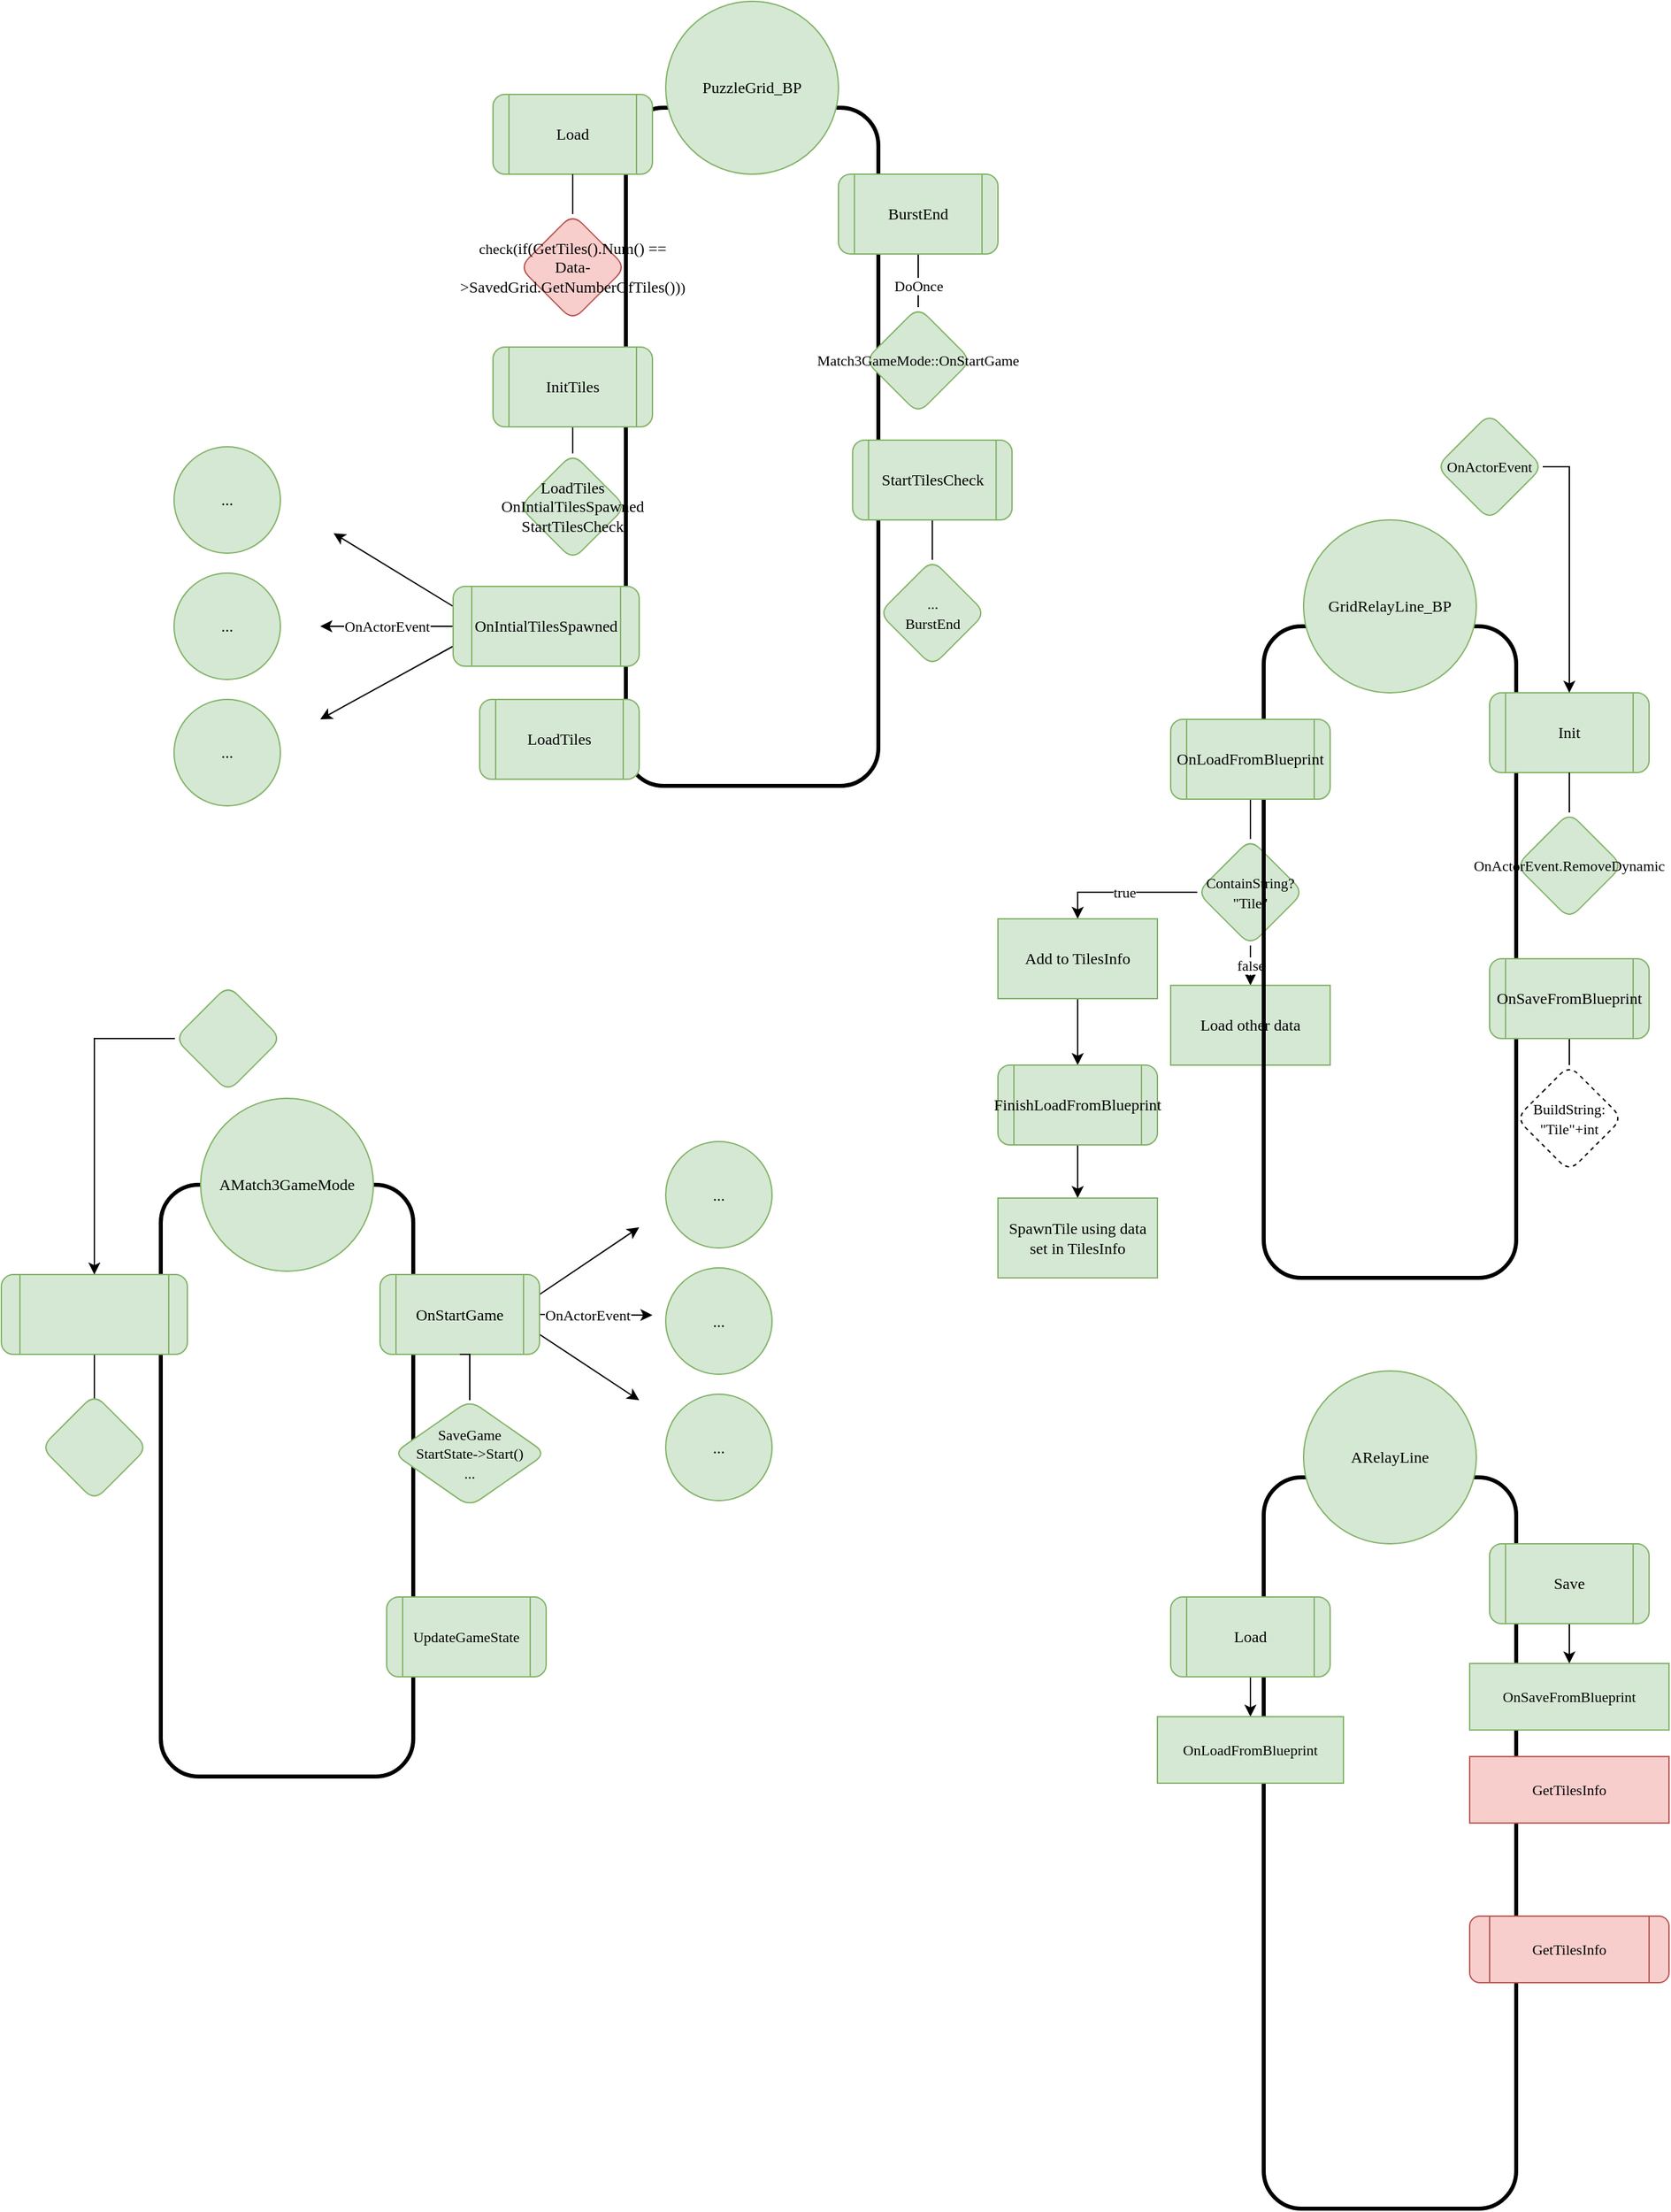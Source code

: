 <mxfile version="16.2.7" type="device"><diagram id="4u5bkuqh8i6XdxuR7M9z" name="Page-1"><mxGraphModel dx="2222" dy="1877" grid="1" gridSize="10" guides="1" tooltips="1" connect="1" arrows="1" fold="1" page="1" pageScale="1" pageWidth="850" pageHeight="1100" math="0" shadow="0"><root><mxCell id="0"/><mxCell id="1" parent="0"/><mxCell id="plS5oKs2EBD5TXASeQsz-4" value="" style="rounded=1;whiteSpace=wrap;html=1;fillColor=none;strokeWidth=3;fontFamily=SF Mono;" parent="1" vertex="1"><mxGeometry x="-660" y="-220" width="190" height="510" as="geometry"/></mxCell><mxCell id="plS5oKs2EBD5TXASeQsz-6" style="edgeStyle=none;rounded=1;orthogonalLoop=1;jettySize=auto;html=1;exitX=0.5;exitY=1;exitDx=0;exitDy=0;endArrow=none;endFill=0;entryX=0.5;entryY=0;entryDx=0;entryDy=0;fontFamily=SF Mono;" parent="1" source="plS5oKs2EBD5TXASeQsz-7" target="plS5oKs2EBD5TXASeQsz-22" edge="1"><mxGeometry relative="1" as="geometry"><mxPoint x="-440" y="-70" as="targetPoint"/></mxGeometry></mxCell><mxCell id="sbsRxTnk66kGfVWNklD2-2" value="DoOnce" style="edgeLabel;html=1;align=center;verticalAlign=middle;resizable=0;points=[];fontFamily=SF Mono;" parent="plS5oKs2EBD5TXASeQsz-6" vertex="1" connectable="0"><mxGeometry x="0.2" relative="1" as="geometry"><mxPoint as="offset"/></mxGeometry></mxCell><mxCell id="plS5oKs2EBD5TXASeQsz-7" value="BurstEnd" style="shape=process;whiteSpace=wrap;html=1;backgroundOutline=1;fillColor=#d5e8d4;strokeColor=#82b366;rounded=1;fontFamily=SF Mono;" parent="1" vertex="1"><mxGeometry x="-500" y="-170" width="120" height="60" as="geometry"/></mxCell><mxCell id="plS5oKs2EBD5TXASeQsz-12" value="PuzzleGrid_BP" style="ellipse;whiteSpace=wrap;html=1;aspect=fixed;fillColor=#d5e8d4;strokeColor=#82b366;rounded=1;fontFamily=SF Mono;" parent="1" vertex="1"><mxGeometry x="-630" y="-300" width="130" height="130" as="geometry"/></mxCell><mxCell id="plS5oKs2EBD5TXASeQsz-22" value="&lt;span style=&quot;font-size: 11px&quot;&gt;Match3GameMode::OnStartGame&lt;br&gt;&lt;/span&gt;" style="rhombus;whiteSpace=wrap;html=1;fillColor=#d5e8d4;strokeColor=#82b366;rounded=1;labelBackgroundColor=none;fontFamily=SF Mono;" parent="1" vertex="1"><mxGeometry x="-480" y="-70" width="80" height="80" as="geometry"/></mxCell><mxCell id="sbsRxTnk66kGfVWNklD2-5" style="edgeStyle=orthogonalEdgeStyle;rounded=0;orthogonalLoop=1;jettySize=auto;html=1;exitX=0.5;exitY=1;exitDx=0;exitDy=0;entryX=0.5;entryY=0;entryDx=0;entryDy=0;fontFamily=SF Mono;endArrow=none;endFill=0;" parent="1" source="sbsRxTnk66kGfVWNklD2-3" target="sbsRxTnk66kGfVWNklD2-4" edge="1"><mxGeometry relative="1" as="geometry"/></mxCell><mxCell id="sbsRxTnk66kGfVWNklD2-3" value="InitTiles" style="shape=process;whiteSpace=wrap;html=1;backgroundOutline=1;fillColor=#d5e8d4;strokeColor=#82b366;rounded=1;fontFamily=SF Mono;" parent="1" vertex="1"><mxGeometry x="-760" y="-40" width="120" height="60" as="geometry"/></mxCell><mxCell id="sbsRxTnk66kGfVWNklD2-4" value="LoadTiles&lt;br&gt;OnIntialTilesSpawned&lt;span&gt;&lt;br&gt;StartTilesCheck&lt;br&gt;&lt;/span&gt;" style="rhombus;whiteSpace=wrap;html=1;fillColor=#d5e8d4;strokeColor=#82b366;rounded=1;labelBackgroundColor=none;fontFamily=SF Mono;" parent="1" vertex="1"><mxGeometry x="-740" y="40" width="80" height="80" as="geometry"/></mxCell><mxCell id="sbsRxTnk66kGfVWNklD2-17" style="edgeStyle=none;shape=connector;rounded=0;orthogonalLoop=1;jettySize=auto;html=1;exitX=0;exitY=0.25;exitDx=0;exitDy=0;labelBackgroundColor=default;fontFamily=SF Mono;fontSize=11;fontColor=default;endArrow=classic;endFill=1;strokeColor=default;" parent="1" source="sbsRxTnk66kGfVWNklD2-6" edge="1"><mxGeometry relative="1" as="geometry"><mxPoint x="-880" y="100" as="targetPoint"/></mxGeometry></mxCell><mxCell id="sbsRxTnk66kGfVWNklD2-18" value="OnActorEvent" style="edgeStyle=none;shape=connector;rounded=0;orthogonalLoop=1;jettySize=auto;html=1;exitX=0;exitY=0.5;exitDx=0;exitDy=0;labelBackgroundColor=default;fontFamily=SF Mono;fontSize=11;fontColor=default;endArrow=classic;endFill=1;strokeColor=default;" parent="1" source="sbsRxTnk66kGfVWNklD2-6" edge="1"><mxGeometry relative="1" as="geometry"><mxPoint x="-890" y="170" as="targetPoint"/></mxGeometry></mxCell><mxCell id="sbsRxTnk66kGfVWNklD2-19" style="edgeStyle=none;shape=connector;rounded=0;orthogonalLoop=1;jettySize=auto;html=1;exitX=0;exitY=0.75;exitDx=0;exitDy=0;labelBackgroundColor=default;fontFamily=SF Mono;fontSize=11;fontColor=default;endArrow=classic;endFill=1;strokeColor=default;" parent="1" source="sbsRxTnk66kGfVWNklD2-6" edge="1"><mxGeometry relative="1" as="geometry"><mxPoint x="-890" y="240" as="targetPoint"/></mxGeometry></mxCell><mxCell id="sbsRxTnk66kGfVWNklD2-6" value="OnIntialTilesSpawned" style="shape=process;whiteSpace=wrap;html=1;backgroundOutline=1;fillColor=#d5e8d4;strokeColor=#82b366;rounded=1;fontFamily=SF Mono;" parent="1" vertex="1"><mxGeometry x="-790" y="140" width="140" height="60" as="geometry"/></mxCell><mxCell id="sbsRxTnk66kGfVWNklD2-20" value="..." style="ellipse;whiteSpace=wrap;html=1;aspect=fixed;fillColor=#d5e8d4;strokeColor=#82b366;rounded=1;fontFamily=SF Mono;" parent="1" vertex="1"><mxGeometry x="-1000" y="35" width="80" height="80" as="geometry"/></mxCell><mxCell id="sbsRxTnk66kGfVWNklD2-21" value="..." style="ellipse;whiteSpace=wrap;html=1;aspect=fixed;fillColor=#d5e8d4;strokeColor=#82b366;rounded=1;fontFamily=SF Mono;" parent="1" vertex="1"><mxGeometry x="-1000" y="130" width="80" height="80" as="geometry"/></mxCell><mxCell id="sbsRxTnk66kGfVWNklD2-22" value="..." style="ellipse;whiteSpace=wrap;html=1;aspect=fixed;fillColor=#d5e8d4;strokeColor=#82b366;rounded=1;fontFamily=SF Mono;" parent="1" vertex="1"><mxGeometry x="-1000" y="225" width="80" height="80" as="geometry"/></mxCell><mxCell id="sbsRxTnk66kGfVWNklD2-35" style="edgeStyle=orthogonalEdgeStyle;shape=connector;rounded=0;orthogonalLoop=1;jettySize=auto;html=1;exitX=0.5;exitY=1;exitDx=0;exitDy=0;entryX=0.5;entryY=0;entryDx=0;entryDy=0;labelBackgroundColor=default;fontFamily=SF Mono;fontSize=11;fontColor=default;endArrow=none;endFill=0;strokeColor=default;strokeWidth=1;" parent="1" source="sbsRxTnk66kGfVWNklD2-32" target="sbsRxTnk66kGfVWNklD2-33" edge="1"><mxGeometry relative="1" as="geometry"/></mxCell><mxCell id="sbsRxTnk66kGfVWNklD2-32" value="StartTilesCheck" style="shape=process;whiteSpace=wrap;html=1;backgroundOutline=1;fillColor=#d5e8d4;strokeColor=#82b366;rounded=1;fontFamily=SF Mono;" parent="1" vertex="1"><mxGeometry x="-489.37" y="30" width="120" height="60" as="geometry"/></mxCell><mxCell id="sbsRxTnk66kGfVWNklD2-33" value="&lt;span style=&quot;font-size: 11px&quot;&gt;...&lt;br&gt;BurstEnd&lt;br&gt;&lt;/span&gt;" style="rhombus;whiteSpace=wrap;html=1;fillColor=#d5e8d4;strokeColor=#82b366;rounded=1;labelBackgroundColor=none;fontFamily=SF Mono;" parent="1" vertex="1"><mxGeometry x="-469.37" y="120" width="80" height="80" as="geometry"/></mxCell><mxCell id="sbsRxTnk66kGfVWNklD2-36" value="LoadTiles" style="shape=process;whiteSpace=wrap;html=1;backgroundOutline=1;fillColor=#d5e8d4;strokeColor=#82b366;rounded=1;fontFamily=SF Mono;" parent="1" vertex="1"><mxGeometry x="-770" y="225" width="120" height="60" as="geometry"/></mxCell><mxCell id="PpKmrXKblxtawLF01E2E-1" value="Load" style="shape=process;whiteSpace=wrap;html=1;backgroundOutline=1;fillColor=#d5e8d4;strokeColor=#82b366;rounded=1;fontFamily=SF Mono;" parent="1" vertex="1"><mxGeometry x="-760" y="-230" width="120" height="60" as="geometry"/></mxCell><mxCell id="1tW_4isM74G8-kD3DywX-13" value="true" style="edgeStyle=orthogonalEdgeStyle;rounded=0;orthogonalLoop=1;jettySize=auto;html=1;exitX=0;exitY=0.5;exitDx=0;exitDy=0;entryX=0.5;entryY=0;entryDx=0;entryDy=0;endArrow=classic;endFill=1;fontFamily=SF Mono;" parent="1" source="1tW_4isM74G8-kD3DywX-7" target="1tW_4isM74G8-kD3DywX-10" edge="1"><mxGeometry relative="1" as="geometry"/></mxCell><mxCell id="1tW_4isM74G8-kD3DywX-17" value="false" style="edgeStyle=orthogonalEdgeStyle;rounded=0;orthogonalLoop=1;jettySize=auto;html=1;exitX=0.5;exitY=1;exitDx=0;exitDy=0;entryX=0.5;entryY=0;entryDx=0;entryDy=0;endArrow=classic;endFill=1;fontFamily=SF Mono;" parent="1" source="1tW_4isM74G8-kD3DywX-7" target="1tW_4isM74G8-kD3DywX-16" edge="1"><mxGeometry relative="1" as="geometry"/></mxCell><mxCell id="1tW_4isM74G8-kD3DywX-7" value="&lt;span style=&quot;font-size: 11px&quot;&gt;ContainString?&lt;br&gt;&quot;Tile&quot;&lt;br&gt;&lt;/span&gt;" style="rhombus;whiteSpace=wrap;html=1;fillColor=#d5e8d4;strokeColor=#82b366;rounded=1;labelBackgroundColor=none;fontFamily=SF Mono;" parent="1" vertex="1"><mxGeometry x="-230" y="330" width="80" height="80" as="geometry"/></mxCell><mxCell id="1tW_4isM74G8-kD3DywX-8" style="edgeStyle=orthogonalEdgeStyle;rounded=0;orthogonalLoop=1;jettySize=auto;html=1;exitX=0.5;exitY=1;exitDx=0;exitDy=0;entryX=0.5;entryY=0;entryDx=0;entryDy=0;endArrow=none;endFill=0;fontFamily=SF Mono;" parent="1" source="1tW_4isM74G8-kD3DywX-2" target="1tW_4isM74G8-kD3DywX-7" edge="1"><mxGeometry relative="1" as="geometry"/></mxCell><mxCell id="1tW_4isM74G8-kD3DywX-9" value="" style="group;fontFamily=SF Mono;" parent="1" vertex="1" connectable="0"><mxGeometry x="-1130" y="440" width="580" height="595" as="geometry"/></mxCell><mxCell id="plS5oKs2EBD5TXASeQsz-1" value="" style="rounded=1;whiteSpace=wrap;html=1;fillColor=none;strokeWidth=3;fontFamily=SF Mono;" parent="1tW_4isM74G8-kD3DywX-9" vertex="1"><mxGeometry x="120" y="150" width="190" height="445" as="geometry"/></mxCell><mxCell id="sbsRxTnk66kGfVWNklD2-10" style="rounded=0;orthogonalLoop=1;jettySize=auto;html=1;exitX=1;exitY=0.5;exitDx=0;exitDy=0;fontFamily=SF Mono;endArrow=classic;endFill=1;" parent="1tW_4isM74G8-kD3DywX-9" source="plS5oKs2EBD5TXASeQsz-11" edge="1"><mxGeometry relative="1" as="geometry"><mxPoint x="490" y="248" as="targetPoint"/></mxGeometry></mxCell><mxCell id="sbsRxTnk66kGfVWNklD2-16" value="OnActorEvent" style="edgeLabel;html=1;align=center;verticalAlign=middle;resizable=0;points=[];fontSize=11;fontFamily=SF Mono;fontColor=default;" parent="sbsRxTnk66kGfVWNklD2-10" vertex="1" connectable="0"><mxGeometry x="-0.076" y="-3" relative="1" as="geometry"><mxPoint x="-4" y="-3" as="offset"/></mxGeometry></mxCell><mxCell id="sbsRxTnk66kGfVWNklD2-11" style="edgeStyle=none;shape=connector;rounded=0;orthogonalLoop=1;jettySize=auto;html=1;exitX=1;exitY=0.25;exitDx=0;exitDy=0;labelBackgroundColor=default;fontFamily=SF Mono;fontSize=11;fontColor=default;endArrow=classic;endFill=1;strokeColor=default;" parent="1tW_4isM74G8-kD3DywX-9" source="plS5oKs2EBD5TXASeQsz-11" edge="1"><mxGeometry relative="1" as="geometry"><mxPoint x="480" y="182" as="targetPoint"/></mxGeometry></mxCell><mxCell id="sbsRxTnk66kGfVWNklD2-12" style="edgeStyle=none;shape=connector;rounded=0;orthogonalLoop=1;jettySize=auto;html=1;exitX=1;exitY=0.75;exitDx=0;exitDy=0;labelBackgroundColor=default;fontFamily=SF Mono;fontSize=11;fontColor=default;endArrow=classic;endFill=1;strokeColor=default;" parent="1tW_4isM74G8-kD3DywX-9" source="plS5oKs2EBD5TXASeQsz-11" edge="1"><mxGeometry relative="1" as="geometry"><mxPoint x="480" y="312" as="targetPoint"/></mxGeometry></mxCell><mxCell id="plS5oKs2EBD5TXASeQsz-2" value="&lt;span style=&quot;font-size: 11px&quot;&gt;SaveGame&lt;br&gt;StartState-&amp;gt;Start()&lt;br&gt;...&lt;br&gt;&lt;/span&gt;" style="rhombus;whiteSpace=wrap;html=1;fillColor=#d5e8d4;strokeColor=#82b366;rounded=1;labelBackgroundColor=none;fontFamily=SF Mono;" parent="1tW_4isM74G8-kD3DywX-9" vertex="1"><mxGeometry x="295" y="312" width="115" height="80" as="geometry"/></mxCell><mxCell id="plS5oKs2EBD5TXASeQsz-5" value="AMatch3GameMode" style="ellipse;whiteSpace=wrap;html=1;aspect=fixed;fillColor=#d5e8d4;strokeColor=#82b366;rounded=1;fontFamily=SF Mono;" parent="1tW_4isM74G8-kD3DywX-9" vertex="1"><mxGeometry x="150" y="85" width="130" height="130" as="geometry"/></mxCell><mxCell id="plS5oKs2EBD5TXASeQsz-9" value="&lt;span style=&quot;font-size: 11px;&quot;&gt;UpdateGameState&lt;/span&gt;" style="shape=process;whiteSpace=wrap;html=1;backgroundOutline=1;fillColor=#d5e8d4;strokeColor=#82b366;labelBackgroundColor=none;rounded=1;fontFamily=SF Mono;" parent="1tW_4isM74G8-kD3DywX-9" vertex="1"><mxGeometry x="290" y="460" width="120" height="60" as="geometry"/></mxCell><mxCell id="plS5oKs2EBD5TXASeQsz-11" value="OnStartGame" style="shape=process;whiteSpace=wrap;html=1;backgroundOutline=1;fillColor=#d5e8d4;strokeColor=#82b366;rounded=1;fontFamily=SF Mono;" parent="1tW_4isM74G8-kD3DywX-9" vertex="1"><mxGeometry x="285" y="217.5" width="120" height="60" as="geometry"/></mxCell><mxCell id="plS5oKs2EBD5TXASeQsz-19" value="&lt;span style=&quot;font-size: 11px&quot;&gt;&lt;br&gt;&lt;/span&gt;" style="rhombus;whiteSpace=wrap;html=1;fillColor=#d5e8d4;strokeColor=#82b366;rounded=1;labelBackgroundColor=none;fontFamily=SF Mono;" parent="1tW_4isM74G8-kD3DywX-9" vertex="1"><mxGeometry x="130.63" width="80" height="80" as="geometry"/></mxCell><mxCell id="plS5oKs2EBD5TXASeQsz-10" style="edgeStyle=orthogonalEdgeStyle;rounded=0;orthogonalLoop=1;jettySize=auto;html=1;exitX=0.5;exitY=1;exitDx=0;exitDy=0;endArrow=none;endFill=0;entryX=0.5;entryY=0;entryDx=0;entryDy=0;fontFamily=SF Mono;" parent="1tW_4isM74G8-kD3DywX-9" source="plS5oKs2EBD5TXASeQsz-11" target="plS5oKs2EBD5TXASeQsz-2" edge="1"><mxGeometry relative="1" as="geometry"><mxPoint x="-190" y="842" as="targetPoint"/></mxGeometry></mxCell><mxCell id="plS5oKs2EBD5TXASeQsz-20" style="edgeStyle=orthogonalEdgeStyle;rounded=0;orthogonalLoop=1;jettySize=auto;html=1;exitX=0.5;exitY=1;exitDx=0;exitDy=0;endArrow=none;endFill=0;fontFamily=SF Mono;" parent="1tW_4isM74G8-kD3DywX-9" source="plS5oKs2EBD5TXASeQsz-21" edge="1"><mxGeometry relative="1" as="geometry"><mxPoint x="70" y="312" as="targetPoint"/></mxGeometry></mxCell><mxCell id="plS5oKs2EBD5TXASeQsz-21" value="" style="shape=process;whiteSpace=wrap;html=1;backgroundOutline=1;fillColor=#d5e8d4;strokeColor=#82b366;labelBackgroundColor=none;rounded=1;fontFamily=SF Mono;" parent="1tW_4isM74G8-kD3DywX-9" vertex="1"><mxGeometry y="217.5" width="140" height="60" as="geometry"/></mxCell><mxCell id="plS5oKs2EBD5TXASeQsz-24" value="&lt;span&gt;&lt;br&gt;&lt;/span&gt;" style="rhombus;whiteSpace=wrap;html=1;fillColor=#d5e8d4;strokeColor=#82b366;rounded=1;labelBackgroundColor=none;fontFamily=SF Mono;" parent="1tW_4isM74G8-kD3DywX-9" vertex="1"><mxGeometry x="30" y="307.5" width="80" height="80" as="geometry"/></mxCell><mxCell id="sbsRxTnk66kGfVWNklD2-13" value="..." style="ellipse;whiteSpace=wrap;html=1;aspect=fixed;fillColor=#d5e8d4;strokeColor=#82b366;rounded=1;fontFamily=SF Mono;" parent="1tW_4isM74G8-kD3DywX-9" vertex="1"><mxGeometry x="500" y="117.5" width="80" height="80" as="geometry"/></mxCell><mxCell id="sbsRxTnk66kGfVWNklD2-14" value="..." style="ellipse;whiteSpace=wrap;html=1;aspect=fixed;fillColor=#d5e8d4;strokeColor=#82b366;rounded=1;fontFamily=SF Mono;" parent="1tW_4isM74G8-kD3DywX-9" vertex="1"><mxGeometry x="500" y="212.5" width="80" height="80" as="geometry"/></mxCell><mxCell id="sbsRxTnk66kGfVWNklD2-15" value="..." style="ellipse;whiteSpace=wrap;html=1;aspect=fixed;fillColor=#d5e8d4;strokeColor=#82b366;rounded=1;fontFamily=SF Mono;" parent="1tW_4isM74G8-kD3DywX-9" vertex="1"><mxGeometry x="500" y="307.5" width="80" height="80" as="geometry"/></mxCell><mxCell id="plS5oKs2EBD5TXASeQsz-18" style="edgeStyle=orthogonalEdgeStyle;rounded=0;orthogonalLoop=1;jettySize=auto;html=1;exitX=0;exitY=0.5;exitDx=0;exitDy=0;entryX=0.5;entryY=0;entryDx=0;entryDy=0;fontFamily=SF Mono;" parent="1tW_4isM74G8-kD3DywX-9" source="plS5oKs2EBD5TXASeQsz-19" target="plS5oKs2EBD5TXASeQsz-21" edge="1"><mxGeometry relative="1" as="geometry"/></mxCell><mxCell id="1tW_4isM74G8-kD3DywX-14" style="edgeStyle=orthogonalEdgeStyle;rounded=0;orthogonalLoop=1;jettySize=auto;html=1;exitX=0.5;exitY=1;exitDx=0;exitDy=0;entryX=0.5;entryY=0;entryDx=0;entryDy=0;endArrow=classic;endFill=1;fontFamily=SF Mono;startArrow=none;" parent="1" source="1tW_4isM74G8-kD3DywX-10" target="1tW_4isM74G8-kD3DywX-11" edge="1"><mxGeometry relative="1" as="geometry"><mxPoint x="-320" y="540" as="sourcePoint"/></mxGeometry></mxCell><mxCell id="1tW_4isM74G8-kD3DywX-10" value="Add to TilesInfo" style="rounded=0;whiteSpace=wrap;html=1;fillColor=#d5e8d4;strokeColor=#82b366;fontFamily=SF Mono;" parent="1" vertex="1"><mxGeometry x="-380" y="390" width="120" height="60" as="geometry"/></mxCell><mxCell id="1tW_4isM74G8-kD3DywX-15" style="edgeStyle=orthogonalEdgeStyle;rounded=0;orthogonalLoop=1;jettySize=auto;html=1;exitX=0.5;exitY=1;exitDx=0;exitDy=0;entryX=0.5;entryY=0;entryDx=0;entryDy=0;endArrow=classic;endFill=1;fontFamily=SF Mono;" parent="1" source="1tW_4isM74G8-kD3DywX-11" target="1tW_4isM74G8-kD3DywX-12" edge="1"><mxGeometry relative="1" as="geometry"/></mxCell><mxCell id="1tW_4isM74G8-kD3DywX-11" value="FinishLoadFromBlueprint" style="shape=process;whiteSpace=wrap;html=1;backgroundOutline=1;fillColor=#d5e8d4;strokeColor=#82b366;rounded=1;fontFamily=SF Mono;" parent="1" vertex="1"><mxGeometry x="-380" y="500" width="120" height="60" as="geometry"/></mxCell><mxCell id="1tW_4isM74G8-kD3DywX-12" value="SpawnTile using data set in TilesInfo" style="rounded=0;whiteSpace=wrap;html=1;fillColor=#d5e8d4;strokeColor=#82b366;fontFamily=SF Mono;" parent="1" vertex="1"><mxGeometry x="-380" y="600" width="120" height="60" as="geometry"/></mxCell><mxCell id="1tW_4isM74G8-kD3DywX-16" value="Load other data" style="rounded=0;whiteSpace=wrap;html=1;fillColor=#d5e8d4;strokeColor=#82b366;fontFamily=SF Mono;" parent="1" vertex="1"><mxGeometry x="-250" y="440" width="120" height="60" as="geometry"/></mxCell><mxCell id="1tW_4isM74G8-kD3DywX-25" value="&lt;span style=&quot;color: rgb(5 , 2 , 2) ; font-size: 11px&quot;&gt;check(&lt;/span&gt;&lt;span style=&quot;color: rgb(5 , 2 , 2)&quot;&gt;if&lt;/span&gt;&lt;span style=&quot;color: rgb(5 , 2 , 2)&quot;&gt;(GetTiles().Num() == Data-&amp;gt;SavedGrid.GetNumberOfTiles())&lt;/span&gt;&lt;span style=&quot;color: rgb(5 , 2 , 2) ; font-size: 11px&quot;&gt;)&lt;/span&gt;&lt;span style=&quot;font-size: 11px&quot;&gt;&lt;br&gt;&lt;/span&gt;" style="rhombus;whiteSpace=wrap;html=1;fillColor=#f8cecc;strokeColor=#b85450;rounded=1;labelBackgroundColor=none;fontFamily=SF Mono;" parent="1" vertex="1"><mxGeometry x="-740" y="-140" width="80" height="80" as="geometry"/></mxCell><mxCell id="1tW_4isM74G8-kD3DywX-26" value="" style="edgeStyle=orthogonalEdgeStyle;rounded=0;orthogonalLoop=1;jettySize=auto;html=1;exitX=0.5;exitY=1;exitDx=0;exitDy=0;strokeWidth=1;endArrow=none;endFill=0;labelBackgroundColor=none;fontFamily=SF Mono;" parent="1" source="PpKmrXKblxtawLF01E2E-1" target="1tW_4isM74G8-kD3DywX-25" edge="1"><mxGeometry relative="1" as="geometry"><mxPoint x="-700" y="-100" as="targetPoint"/><mxPoint x="-700" y="-170" as="sourcePoint"/></mxGeometry></mxCell><mxCell id="sbsRxTnk66kGfVWNklD2-23" value="" style="rounded=1;whiteSpace=wrap;html=1;fillColor=none;strokeWidth=3;fontFamily=SF Mono;" parent="1" vertex="1"><mxGeometry x="-180" y="170" width="190" height="490" as="geometry"/></mxCell><mxCell id="sbsRxTnk66kGfVWNklD2-26" value="Init" style="shape=process;whiteSpace=wrap;html=1;backgroundOutline=1;fillColor=#d5e8d4;strokeColor=#82b366;rounded=1;fontFamily=SF Mono;" parent="1" vertex="1"><mxGeometry x="-10" y="220" width="120" height="60" as="geometry"/></mxCell><mxCell id="sbsRxTnk66kGfVWNklD2-27" value="GridRelayLine_BP" style="ellipse;whiteSpace=wrap;html=1;aspect=fixed;fillColor=#d5e8d4;strokeColor=#82b366;rounded=1;fontFamily=SF Mono;" parent="1" vertex="1"><mxGeometry x="-150" y="90" width="130" height="130" as="geometry"/></mxCell><mxCell id="sbsRxTnk66kGfVWNklD2-28" value="&lt;span style=&quot;font-size: 11px&quot;&gt;OnActorEvent.RemoveDynamic&lt;br&gt;&lt;/span&gt;" style="rhombus;whiteSpace=wrap;html=1;fillColor=#d5e8d4;strokeColor=#82b366;rounded=1;labelBackgroundColor=none;fontFamily=SF Mono;" parent="1" vertex="1"><mxGeometry x="10" y="310" width="80" height="80" as="geometry"/></mxCell><mxCell id="sbsRxTnk66kGfVWNklD2-30" style="edgeStyle=orthogonalEdgeStyle;shape=connector;rounded=0;orthogonalLoop=1;jettySize=auto;html=1;exitX=1;exitY=0.5;exitDx=0;exitDy=0;labelBackgroundColor=default;fontFamily=SF Mono;fontSize=11;fontColor=default;endArrow=classic;endFill=1;strokeColor=default;" parent="1" source="sbsRxTnk66kGfVWNklD2-29" target="sbsRxTnk66kGfVWNklD2-26" edge="1"><mxGeometry relative="1" as="geometry"/></mxCell><mxCell id="sbsRxTnk66kGfVWNklD2-29" value="&lt;span style=&quot;font-size: 11px&quot;&gt;OnActorEvent&lt;br&gt;&lt;/span&gt;" style="rhombus;whiteSpace=wrap;html=1;fillColor=#d5e8d4;strokeColor=#82b366;rounded=1;labelBackgroundColor=none;fontFamily=SF Mono;" parent="1" vertex="1"><mxGeometry x="-50" y="10" width="80" height="80" as="geometry"/></mxCell><mxCell id="1tW_4isM74G8-kD3DywX-6" style="edgeStyle=orthogonalEdgeStyle;rounded=0;orthogonalLoop=1;jettySize=auto;html=1;exitX=0.5;exitY=1;exitDx=0;exitDy=0;endArrow=none;endFill=0;fontFamily=SF Mono;" parent="1" source="1tW_4isM74G8-kD3DywX-1" target="1tW_4isM74G8-kD3DywX-4" edge="1"><mxGeometry relative="1" as="geometry"/></mxCell><mxCell id="1tW_4isM74G8-kD3DywX-1" value="OnSaveFromBlueprint" style="shape=process;whiteSpace=wrap;html=1;backgroundOutline=1;fillColor=#d5e8d4;strokeColor=#82b366;rounded=1;fontFamily=SF Mono;" parent="1" vertex="1"><mxGeometry x="-10" y="420" width="120" height="60" as="geometry"/></mxCell><mxCell id="1tW_4isM74G8-kD3DywX-2" value="OnLoadFromBlueprint" style="shape=process;whiteSpace=wrap;html=1;backgroundOutline=1;fillColor=#d5e8d4;strokeColor=#82b366;rounded=1;fontFamily=SF Mono;" parent="1" vertex="1"><mxGeometry x="-250" y="240" width="120" height="60" as="geometry"/></mxCell><mxCell id="sbsRxTnk66kGfVWNklD2-24" style="edgeStyle=none;rounded=1;orthogonalLoop=1;jettySize=auto;html=1;exitX=0.5;exitY=1;exitDx=0;exitDy=0;endArrow=none;endFill=0;entryX=0.5;entryY=0;entryDx=0;entryDy=0;fontFamily=SF Mono;fillColor=#f8cecc;strokeColor=#050202;strokeWidth=1;" parent="1" source="sbsRxTnk66kGfVWNklD2-26" target="sbsRxTnk66kGfVWNklD2-28" edge="1"><mxGeometry relative="1" as="geometry"><mxPoint x="-260" y="-60" as="targetPoint"/></mxGeometry></mxCell><mxCell id="1tW_4isM74G8-kD3DywX-4" value="&lt;span style=&quot;font-size: 11px&quot;&gt;BuildString:&lt;br&gt;&quot;Tile&quot;+int&lt;br&gt;&lt;/span&gt;" style="rhombus;whiteSpace=wrap;html=1;rounded=1;labelBackgroundColor=none;fontFamily=SF Mono;dashed=1;" parent="1" vertex="1"><mxGeometry x="10" y="500" width="80" height="80" as="geometry"/></mxCell><mxCell id="DRM_du0AoCUpCdWHp1lD-1" value="" style="rounded=1;whiteSpace=wrap;html=1;fillColor=none;strokeWidth=3;fontFamily=SF Mono;" vertex="1" parent="1"><mxGeometry x="-180" y="810" width="190" height="550" as="geometry"/></mxCell><mxCell id="DRM_du0AoCUpCdWHp1lD-14" style="edgeStyle=orthogonalEdgeStyle;rounded=0;orthogonalLoop=1;jettySize=auto;html=1;exitX=0.5;exitY=1;exitDx=0;exitDy=0;entryX=0.5;entryY=0;entryDx=0;entryDy=0;" edge="1" parent="1" source="DRM_du0AoCUpCdWHp1lD-2" target="DRM_du0AoCUpCdWHp1lD-5"><mxGeometry relative="1" as="geometry"/></mxCell><mxCell id="DRM_du0AoCUpCdWHp1lD-2" value="Save" style="shape=process;whiteSpace=wrap;html=1;backgroundOutline=1;fillColor=#d5e8d4;strokeColor=#82b366;rounded=1;fontFamily=SF Mono;" vertex="1" parent="1"><mxGeometry x="-10" y="860" width="120" height="60" as="geometry"/></mxCell><mxCell id="DRM_du0AoCUpCdWHp1lD-3" value="ARelayLine" style="ellipse;whiteSpace=wrap;html=1;aspect=fixed;fillColor=#d5e8d4;strokeColor=#82b366;rounded=1;fontFamily=SF Mono;" vertex="1" parent="1"><mxGeometry x="-150" y="730" width="130" height="130" as="geometry"/></mxCell><mxCell id="DRM_du0AoCUpCdWHp1lD-13" style="edgeStyle=orthogonalEdgeStyle;rounded=0;orthogonalLoop=1;jettySize=auto;html=1;exitX=0.5;exitY=1;exitDx=0;exitDy=0;entryX=0.5;entryY=0;entryDx=0;entryDy=0;" edge="1" parent="1" source="DRM_du0AoCUpCdWHp1lD-4" target="DRM_du0AoCUpCdWHp1lD-6"><mxGeometry relative="1" as="geometry"/></mxCell><mxCell id="DRM_du0AoCUpCdWHp1lD-4" value="Load" style="shape=process;whiteSpace=wrap;html=1;backgroundOutline=1;fillColor=#d5e8d4;strokeColor=#82b366;rounded=1;fontFamily=SF Mono;" vertex="1" parent="1"><mxGeometry x="-250" y="900" width="120" height="60" as="geometry"/></mxCell><mxCell id="DRM_du0AoCUpCdWHp1lD-5" value="&lt;span style=&quot;font-size: 11px&quot;&gt;OnSaveFromBlueprint&lt;br&gt;&lt;/span&gt;" style="rounded=0;whiteSpace=wrap;html=1;fillColor=#d5e8d4;strokeColor=#82b366;fontFamily=SF Mono;" vertex="1" parent="1"><mxGeometry x="-25" y="950" width="150" height="50" as="geometry"/></mxCell><mxCell id="DRM_du0AoCUpCdWHp1lD-6" value="&lt;span style=&quot;font-size: 11px&quot;&gt;OnLoadFromBlueprint&lt;br&gt;&lt;/span&gt;" style="rounded=0;whiteSpace=wrap;html=1;fillColor=#d5e8d4;strokeColor=#82b366;fontFamily=SF Mono;" vertex="1" parent="1"><mxGeometry x="-260" y="990" width="140" height="50" as="geometry"/></mxCell><mxCell id="DRM_du0AoCUpCdWHp1lD-16" value="&lt;span style=&quot;font-size: 11px&quot;&gt;GetTilesInfo&lt;br&gt;&lt;/span&gt;" style="rounded=0;whiteSpace=wrap;html=1;fillColor=#f8cecc;strokeColor=#b85450;fontFamily=SF Mono;" vertex="1" parent="1"><mxGeometry x="-25" y="1020" width="150" height="50" as="geometry"/></mxCell><mxCell id="DRM_du0AoCUpCdWHp1lD-17" value="&lt;span style=&quot;font-size: 11px&quot;&gt;GetTilesInfo&lt;/span&gt;&lt;span style=&quot;font-size: 11px&quot;&gt;&lt;br&gt;&lt;/span&gt;" style="shape=process;whiteSpace=wrap;html=1;backgroundOutline=1;fillColor=#f8cecc;strokeColor=#b85450;rounded=1;fontFamily=SF Mono;" vertex="1" parent="1"><mxGeometry x="-25" y="1140" width="150" height="50" as="geometry"/></mxCell></root></mxGraphModel></diagram></mxfile>